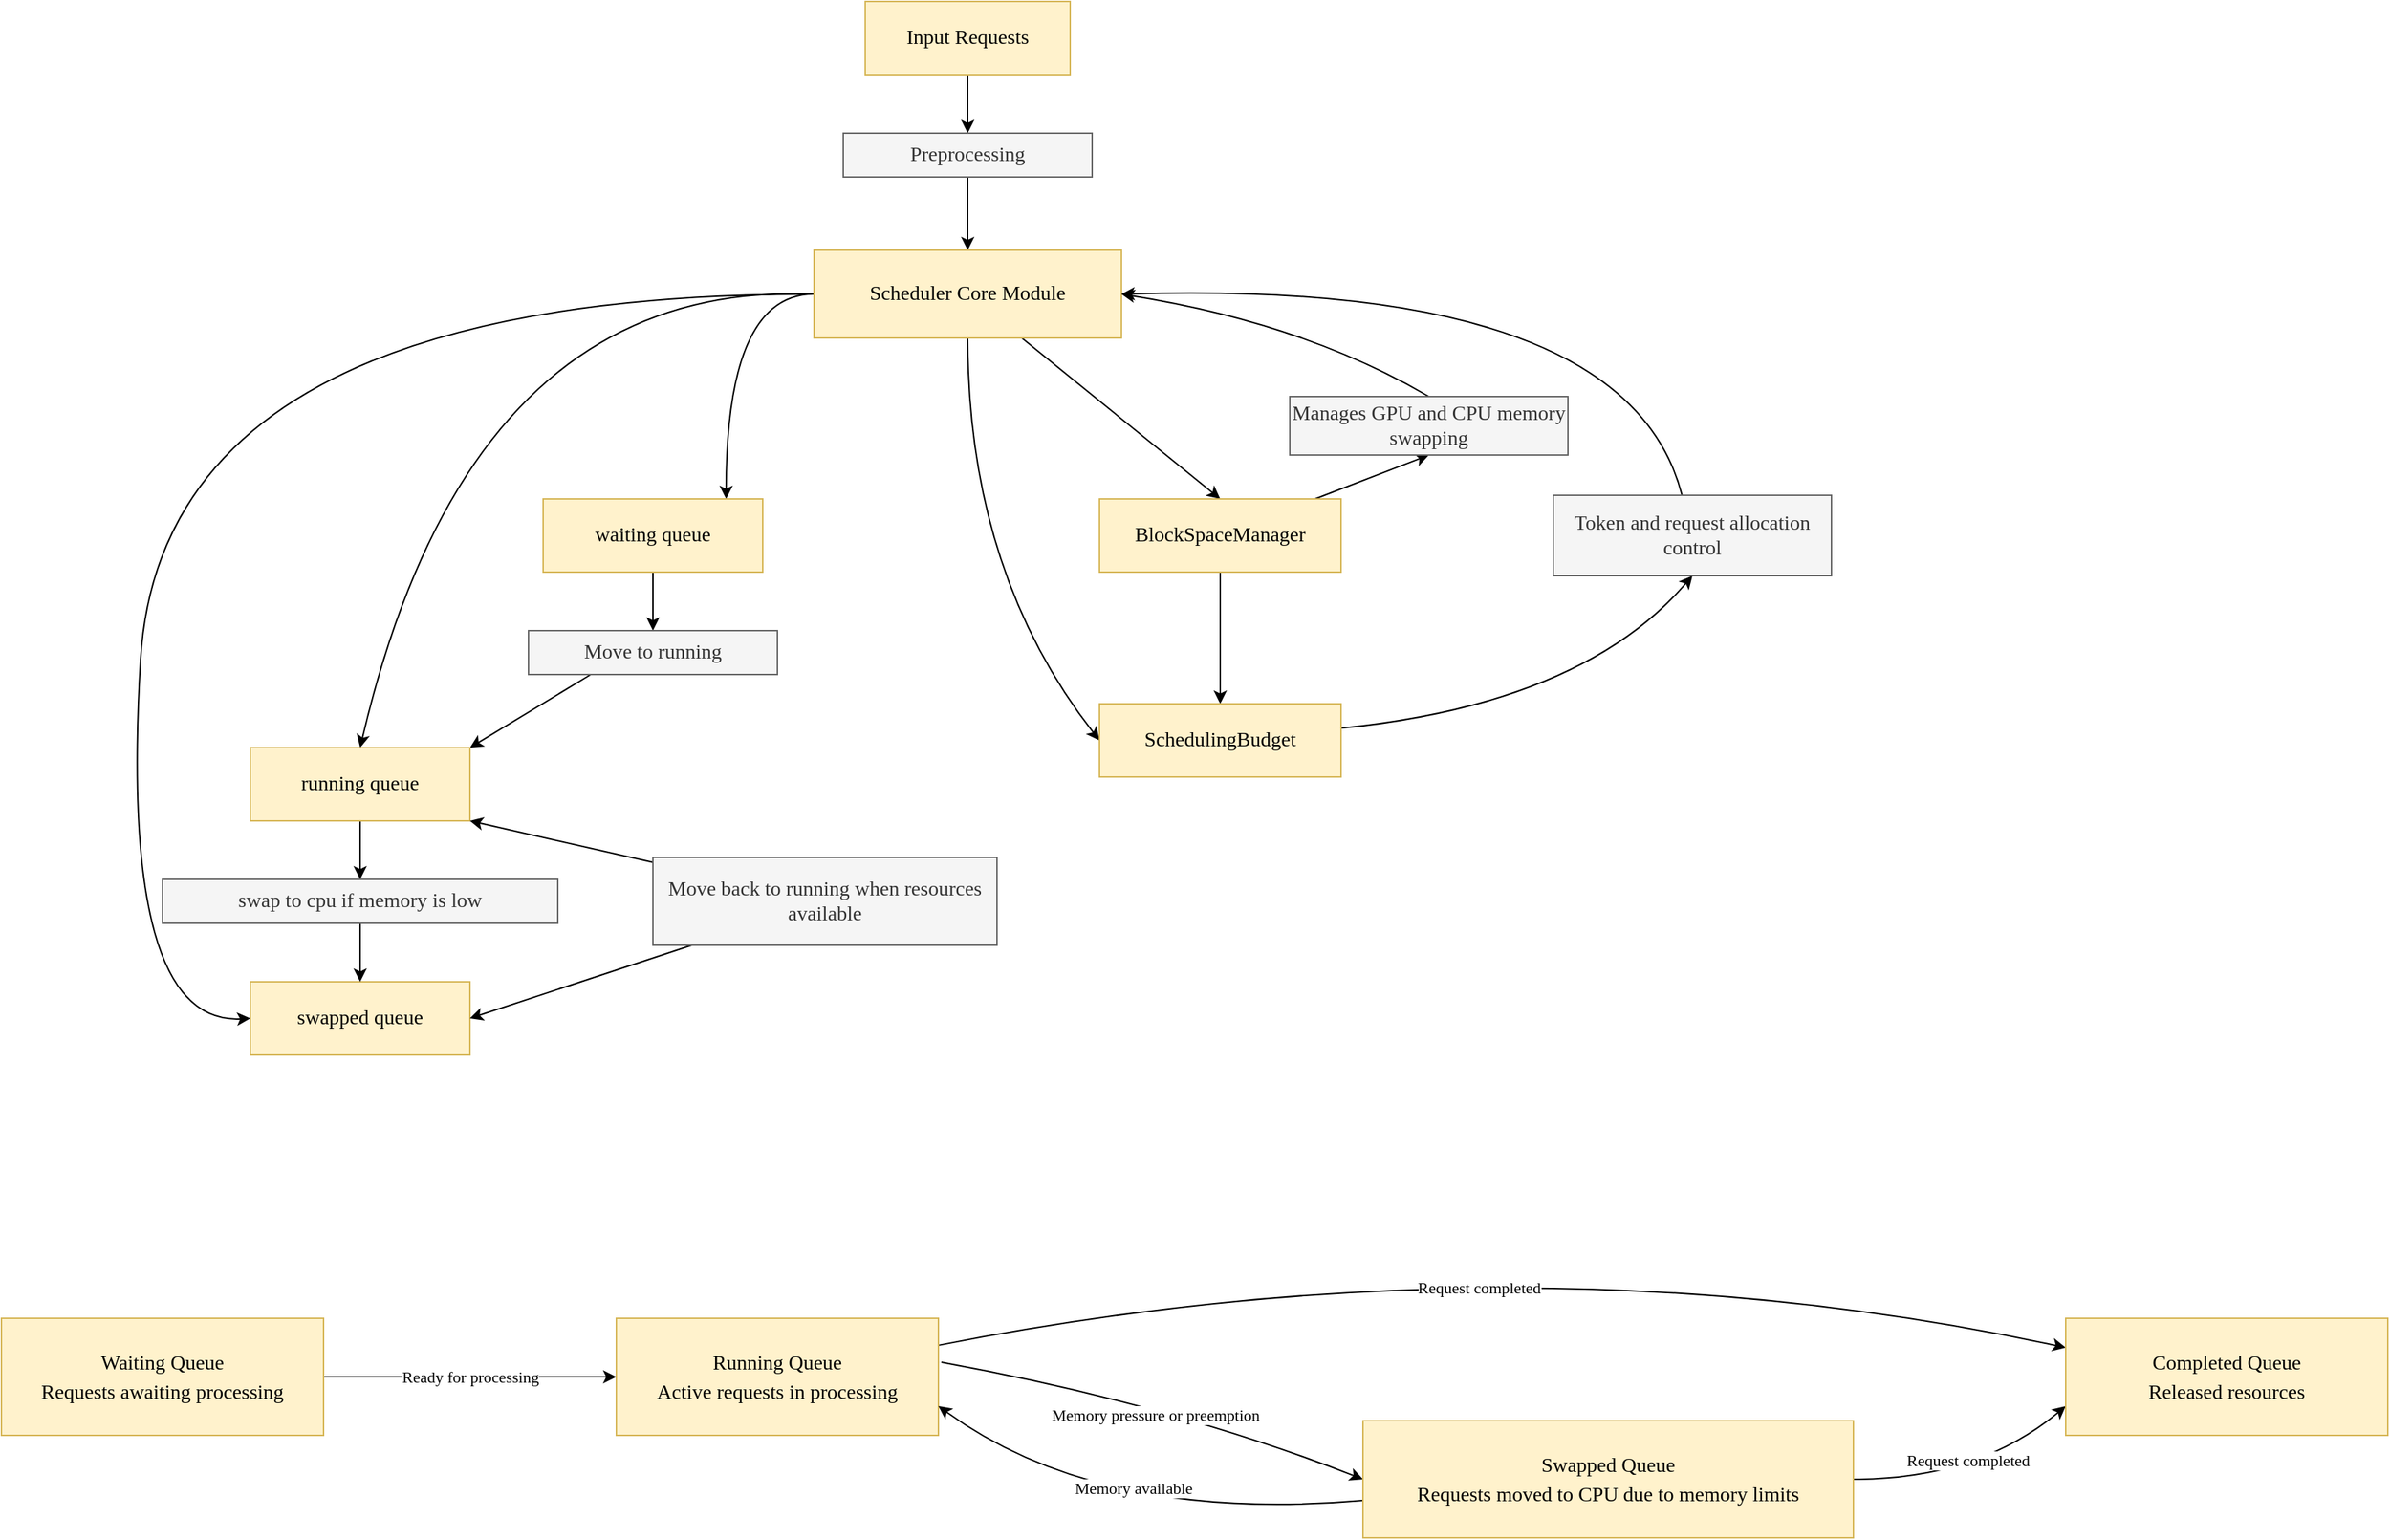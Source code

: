 <mxfile version="13.7.9" type="device"><diagram id="P9wona0D6Or4auTXWZ1-" name="第 1 页"><mxGraphModel dx="1786" dy="951" grid="0" gridSize="10" guides="1" tooltips="1" connect="1" arrows="1" fold="1" page="1" pageScale="1" pageWidth="5000" pageHeight="5000" math="0" shadow="0"><root><mxCell id="0"/><mxCell id="1" parent="0"/><mxCell id="71J4dc7t6lFjmshqOBr2-3" style="edgeStyle=orthogonalEdgeStyle;rounded=0;orthogonalLoop=1;jettySize=auto;html=1;" edge="1" parent="1" source="71J4dc7t6lFjmshqOBr2-1" target="71J4dc7t6lFjmshqOBr2-2"><mxGeometry relative="1" as="geometry"/></mxCell><mxCell id="71J4dc7t6lFjmshqOBr2-1" value="&lt;font face=&quot;Comic Sans MS&quot; style=&quot;font-size: 14px&quot;&gt;Input Requests&lt;/font&gt;" style="rounded=0;whiteSpace=wrap;html=1;fillColor=#fff2cc;strokeColor=#d6b656;" vertex="1" parent="1"><mxGeometry x="690" y="160" width="140" height="50" as="geometry"/></mxCell><mxCell id="71J4dc7t6lFjmshqOBr2-5" style="edgeStyle=orthogonalEdgeStyle;rounded=0;orthogonalLoop=1;jettySize=auto;html=1;entryX=0.5;entryY=0;entryDx=0;entryDy=0;" edge="1" parent="1" source="71J4dc7t6lFjmshqOBr2-2" target="71J4dc7t6lFjmshqOBr2-4"><mxGeometry relative="1" as="geometry"/></mxCell><mxCell id="71J4dc7t6lFjmshqOBr2-2" value="&lt;font face=&quot;Comic Sans MS&quot; style=&quot;font-size: 14px&quot;&gt;Preprocessing&lt;/font&gt;" style="rounded=0;whiteSpace=wrap;html=1;fillColor=#f5f5f5;strokeColor=#666666;fontColor=#333333;" vertex="1" parent="1"><mxGeometry x="675" y="250" width="170" height="30" as="geometry"/></mxCell><mxCell id="71J4dc7t6lFjmshqOBr2-7" style="edgeStyle=orthogonalEdgeStyle;orthogonalLoop=1;jettySize=auto;html=1;curved=1;" edge="1" parent="1" source="71J4dc7t6lFjmshqOBr2-4" target="71J4dc7t6lFjmshqOBr2-6"><mxGeometry relative="1" as="geometry"><Array as="points"><mxPoint x="595" y="360"/></Array></mxGeometry></mxCell><mxCell id="71J4dc7t6lFjmshqOBr2-20" style="edgeStyle=none;curved=1;orthogonalLoop=1;jettySize=auto;html=1;entryX=0.5;entryY=0;entryDx=0;entryDy=0;exitX=0;exitY=0.5;exitDx=0;exitDy=0;" edge="1" parent="1" source="71J4dc7t6lFjmshqOBr2-4" target="71J4dc7t6lFjmshqOBr2-10"><mxGeometry relative="1" as="geometry"><Array as="points"><mxPoint x="420" y="350"/></Array></mxGeometry></mxCell><mxCell id="71J4dc7t6lFjmshqOBr2-21" style="edgeStyle=none;curved=1;orthogonalLoop=1;jettySize=auto;html=1;entryX=0;entryY=0.5;entryDx=0;entryDy=0;" edge="1" parent="1" source="71J4dc7t6lFjmshqOBr2-4" target="71J4dc7t6lFjmshqOBr2-13"><mxGeometry relative="1" as="geometry"><Array as="points"><mxPoint x="210" y="360"/><mxPoint x="180" y="860"/></Array></mxGeometry></mxCell><mxCell id="71J4dc7t6lFjmshqOBr2-25" style="edgeStyle=none;curved=1;orthogonalLoop=1;jettySize=auto;html=1;entryX=0;entryY=0.5;entryDx=0;entryDy=0;" edge="1" parent="1" source="71J4dc7t6lFjmshqOBr2-4" target="71J4dc7t6lFjmshqOBr2-23"><mxGeometry relative="1" as="geometry"><Array as="points"><mxPoint x="760" y="550"/></Array></mxGeometry></mxCell><mxCell id="71J4dc7t6lFjmshqOBr2-26" style="edgeStyle=none;curved=1;orthogonalLoop=1;jettySize=auto;html=1;entryX=0.5;entryY=0;entryDx=0;entryDy=0;" edge="1" parent="1" source="71J4dc7t6lFjmshqOBr2-4" target="71J4dc7t6lFjmshqOBr2-22"><mxGeometry relative="1" as="geometry"/></mxCell><mxCell id="71J4dc7t6lFjmshqOBr2-4" value="&lt;font face=&quot;Comic Sans MS&quot; style=&quot;font-size: 14px&quot;&gt;Scheduler Core Module&lt;/font&gt;" style="rounded=0;whiteSpace=wrap;html=1;fillColor=#fff2cc;strokeColor=#d6b656;" vertex="1" parent="1"><mxGeometry x="655" y="330" width="210" height="60" as="geometry"/></mxCell><mxCell id="71J4dc7t6lFjmshqOBr2-9" style="edgeStyle=orthogonalEdgeStyle;rounded=0;orthogonalLoop=1;jettySize=auto;html=1;" edge="1" parent="1" source="71J4dc7t6lFjmshqOBr2-6" target="71J4dc7t6lFjmshqOBr2-8"><mxGeometry relative="1" as="geometry"/></mxCell><mxCell id="71J4dc7t6lFjmshqOBr2-6" value="&lt;font face=&quot;Comic Sans MS&quot; style=&quot;font-size: 14px&quot;&gt;waiting queue&lt;/font&gt;" style="rounded=0;whiteSpace=wrap;html=1;fillColor=#fff2cc;strokeColor=#d6b656;" vertex="1" parent="1"><mxGeometry x="470" y="500" width="150" height="50" as="geometry"/></mxCell><mxCell id="71J4dc7t6lFjmshqOBr2-12" style="rounded=0;orthogonalLoop=1;jettySize=auto;html=1;entryX=1;entryY=0;entryDx=0;entryDy=0;exitX=0.25;exitY=1;exitDx=0;exitDy=0;" edge="1" parent="1" source="71J4dc7t6lFjmshqOBr2-8" target="71J4dc7t6lFjmshqOBr2-10"><mxGeometry relative="1" as="geometry"/></mxCell><mxCell id="71J4dc7t6lFjmshqOBr2-8" value="&lt;font face=&quot;Comic Sans MS&quot; style=&quot;font-size: 14px&quot;&gt;Move to running&lt;/font&gt;" style="rounded=0;whiteSpace=wrap;html=1;fillColor=#f5f5f5;strokeColor=#666666;fontColor=#333333;" vertex="1" parent="1"><mxGeometry x="460" y="590" width="170" height="30" as="geometry"/></mxCell><mxCell id="71J4dc7t6lFjmshqOBr2-15" style="edgeStyle=none;curved=1;orthogonalLoop=1;jettySize=auto;html=1;" edge="1" parent="1" source="71J4dc7t6lFjmshqOBr2-10" target="71J4dc7t6lFjmshqOBr2-14"><mxGeometry relative="1" as="geometry"/></mxCell><mxCell id="71J4dc7t6lFjmshqOBr2-10" value="&lt;font face=&quot;Comic Sans MS&quot; style=&quot;font-size: 14px&quot;&gt;running queue&lt;/font&gt;" style="rounded=0;whiteSpace=wrap;html=1;fillColor=#fff2cc;strokeColor=#d6b656;" vertex="1" parent="1"><mxGeometry x="270" y="670" width="150" height="50" as="geometry"/></mxCell><mxCell id="71J4dc7t6lFjmshqOBr2-13" value="&lt;font face=&quot;Comic Sans MS&quot;&gt;&lt;span style=&quot;font-size: 14px&quot;&gt;swapped queue&lt;/span&gt;&lt;/font&gt;" style="rounded=0;whiteSpace=wrap;html=1;fillColor=#fff2cc;strokeColor=#d6b656;" vertex="1" parent="1"><mxGeometry x="270" y="830" width="150" height="50" as="geometry"/></mxCell><mxCell id="71J4dc7t6lFjmshqOBr2-16" style="edgeStyle=none;curved=1;orthogonalLoop=1;jettySize=auto;html=1;" edge="1" parent="1" source="71J4dc7t6lFjmshqOBr2-14" target="71J4dc7t6lFjmshqOBr2-13"><mxGeometry relative="1" as="geometry"/></mxCell><mxCell id="71J4dc7t6lFjmshqOBr2-14" value="&lt;font face=&quot;Comic Sans MS&quot; style=&quot;font-size: 14px&quot;&gt;swap to cpu if memory is low&lt;/font&gt;" style="rounded=0;whiteSpace=wrap;html=1;fillColor=#f5f5f5;strokeColor=#666666;fontColor=#333333;" vertex="1" parent="1"><mxGeometry x="210" y="760" width="270" height="30" as="geometry"/></mxCell><mxCell id="71J4dc7t6lFjmshqOBr2-18" style="edgeStyle=none;curved=1;orthogonalLoop=1;jettySize=auto;html=1;entryX=1;entryY=0.5;entryDx=0;entryDy=0;" edge="1" parent="1" source="71J4dc7t6lFjmshqOBr2-17" target="71J4dc7t6lFjmshqOBr2-13"><mxGeometry relative="1" as="geometry"/></mxCell><mxCell id="71J4dc7t6lFjmshqOBr2-19" style="edgeStyle=none;curved=1;orthogonalLoop=1;jettySize=auto;html=1;entryX=1;entryY=1;entryDx=0;entryDy=0;" edge="1" parent="1" source="71J4dc7t6lFjmshqOBr2-17" target="71J4dc7t6lFjmshqOBr2-10"><mxGeometry relative="1" as="geometry"/></mxCell><mxCell id="71J4dc7t6lFjmshqOBr2-17" value="&lt;font face=&quot;Comic Sans MS&quot; style=&quot;font-size: 14px&quot;&gt;Move back to running when resources available&lt;/font&gt;" style="rounded=0;whiteSpace=wrap;html=1;fillColor=#f5f5f5;strokeColor=#666666;fontColor=#333333;" vertex="1" parent="1"><mxGeometry x="545" y="745" width="235" height="60" as="geometry"/></mxCell><mxCell id="71J4dc7t6lFjmshqOBr2-27" style="edgeStyle=none;curved=1;orthogonalLoop=1;jettySize=auto;html=1;" edge="1" parent="1" source="71J4dc7t6lFjmshqOBr2-22" target="71J4dc7t6lFjmshqOBr2-23"><mxGeometry relative="1" as="geometry"/></mxCell><mxCell id="71J4dc7t6lFjmshqOBr2-28" style="edgeStyle=none;curved=1;orthogonalLoop=1;jettySize=auto;html=1;entryX=0.5;entryY=1;entryDx=0;entryDy=0;" edge="1" parent="1" source="71J4dc7t6lFjmshqOBr2-22" target="71J4dc7t6lFjmshqOBr2-24"><mxGeometry relative="1" as="geometry"/></mxCell><mxCell id="71J4dc7t6lFjmshqOBr2-22" value="&lt;font face=&quot;Comic Sans MS&quot; style=&quot;font-size: 14px&quot;&gt;BlockSpaceManager&lt;/font&gt;" style="rounded=0;whiteSpace=wrap;html=1;fillColor=#fff2cc;strokeColor=#d6b656;" vertex="1" parent="1"><mxGeometry x="850" y="500" width="165" height="50" as="geometry"/></mxCell><mxCell id="71J4dc7t6lFjmshqOBr2-31" style="edgeStyle=none;curved=1;orthogonalLoop=1;jettySize=auto;html=1;entryX=0.5;entryY=1;entryDx=0;entryDy=0;" edge="1" parent="1" source="71J4dc7t6lFjmshqOBr2-23" target="71J4dc7t6lFjmshqOBr2-30"><mxGeometry relative="1" as="geometry"><Array as="points"><mxPoint x="1180" y="640"/></Array></mxGeometry></mxCell><mxCell id="71J4dc7t6lFjmshqOBr2-23" value="&lt;font face=&quot;Comic Sans MS&quot; style=&quot;font-size: 14px&quot;&gt;SchedulingBudget&lt;/font&gt;" style="rounded=0;whiteSpace=wrap;html=1;fillColor=#fff2cc;strokeColor=#d6b656;" vertex="1" parent="1"><mxGeometry x="850" y="640" width="165" height="50" as="geometry"/></mxCell><mxCell id="71J4dc7t6lFjmshqOBr2-29" style="edgeStyle=none;curved=1;orthogonalLoop=1;jettySize=auto;html=1;entryX=1;entryY=0.5;entryDx=0;entryDy=0;exitX=0.5;exitY=0;exitDx=0;exitDy=0;" edge="1" parent="1" source="71J4dc7t6lFjmshqOBr2-24" target="71J4dc7t6lFjmshqOBr2-4"><mxGeometry relative="1" as="geometry"><Array as="points"><mxPoint x="990" y="380"/></Array></mxGeometry></mxCell><mxCell id="71J4dc7t6lFjmshqOBr2-24" value="&lt;font face=&quot;Comic Sans MS&quot; style=&quot;font-size: 14px&quot;&gt;Manages GPU and CPU memory swapping&lt;/font&gt;" style="rounded=0;whiteSpace=wrap;html=1;fillColor=#f5f5f5;strokeColor=#666666;fontColor=#333333;" vertex="1" parent="1"><mxGeometry x="980" y="430" width="190" height="40" as="geometry"/></mxCell><mxCell id="71J4dc7t6lFjmshqOBr2-32" style="edgeStyle=none;curved=1;orthogonalLoop=1;jettySize=auto;html=1;entryX=1;entryY=0.5;entryDx=0;entryDy=0;" edge="1" parent="1" source="71J4dc7t6lFjmshqOBr2-30" target="71J4dc7t6lFjmshqOBr2-4"><mxGeometry relative="1" as="geometry"><Array as="points"><mxPoint x="1210" y="350"/></Array></mxGeometry></mxCell><mxCell id="71J4dc7t6lFjmshqOBr2-30" value="&lt;font face=&quot;Comic Sans MS&quot; style=&quot;font-size: 14px&quot;&gt;Token and request allocation control&lt;/font&gt;" style="rounded=0;whiteSpace=wrap;html=1;fillColor=#f5f5f5;strokeColor=#666666;fontColor=#333333;" vertex="1" parent="1"><mxGeometry x="1160" y="497.5" width="190" height="55" as="geometry"/></mxCell><mxCell id="71J4dc7t6lFjmshqOBr2-35" value="&lt;font face=&quot;Comic Sans MS&quot;&gt;Ready for processing&lt;/font&gt;" style="edgeStyle=none;curved=1;orthogonalLoop=1;jettySize=auto;html=1;" edge="1" parent="1" source="71J4dc7t6lFjmshqOBr2-33" target="71J4dc7t6lFjmshqOBr2-34"><mxGeometry relative="1" as="geometry"/></mxCell><mxCell id="71J4dc7t6lFjmshqOBr2-33" value="&lt;font face=&quot;Comic Sans MS&quot;&gt;&lt;span style=&quot;font-size: 14px ; line-height: 140%&quot;&gt;Waiting Queue&lt;br&gt;Requests awaiting processing&lt;br&gt;&lt;/span&gt;&lt;/font&gt;" style="rounded=0;whiteSpace=wrap;html=1;fillColor=#fff2cc;strokeColor=#d6b656;" vertex="1" parent="1"><mxGeometry x="100" y="1060" width="220" height="80" as="geometry"/></mxCell><mxCell id="71J4dc7t6lFjmshqOBr2-37" style="edgeStyle=none;curved=1;orthogonalLoop=1;jettySize=auto;html=1;entryX=0;entryY=0.5;entryDx=0;entryDy=0;exitX=1.009;exitY=0.375;exitDx=0;exitDy=0;exitPerimeter=0;" edge="1" parent="1" source="71J4dc7t6lFjmshqOBr2-34" target="71J4dc7t6lFjmshqOBr2-36"><mxGeometry relative="1" as="geometry"><Array as="points"><mxPoint x="900" y="1119"/></Array></mxGeometry></mxCell><mxCell id="71J4dc7t6lFjmshqOBr2-38" value="&lt;font face=&quot;Comic Sans MS&quot;&gt;Memory pressure or preemption&lt;/font&gt;" style="edgeLabel;html=1;align=center;verticalAlign=middle;resizable=0;points=[];" vertex="1" connectable="0" parent="71J4dc7t6lFjmshqOBr2-37"><mxGeometry x="-0.0" y="-9" relative="1" as="geometry"><mxPoint as="offset"/></mxGeometry></mxCell><mxCell id="71J4dc7t6lFjmshqOBr2-44" style="edgeStyle=none;curved=1;orthogonalLoop=1;jettySize=auto;html=1;entryX=0;entryY=0.25;entryDx=0;entryDy=0;" edge="1" parent="1" source="71J4dc7t6lFjmshqOBr2-34" target="71J4dc7t6lFjmshqOBr2-41"><mxGeometry relative="1" as="geometry"><Array as="points"><mxPoint x="1140" y="1000"/></Array></mxGeometry></mxCell><mxCell id="71J4dc7t6lFjmshqOBr2-45" value="&lt;font face=&quot;Comic Sans MS&quot;&gt;Request completed&lt;/font&gt;" style="edgeLabel;html=1;align=center;verticalAlign=middle;resizable=0;points=[];" vertex="1" connectable="0" parent="71J4dc7t6lFjmshqOBr2-44"><mxGeometry x="-0.059" y="-32" relative="1" as="geometry"><mxPoint as="offset"/></mxGeometry></mxCell><mxCell id="71J4dc7t6lFjmshqOBr2-34" value="&lt;font face=&quot;Comic Sans MS&quot;&gt;&lt;span style=&quot;font-size: 14px ; line-height: 140%&quot;&gt;Running Queue&lt;br&gt;Active requests in processing&lt;br&gt;&lt;/span&gt;&lt;/font&gt;" style="rounded=0;whiteSpace=wrap;html=1;fillColor=#fff2cc;strokeColor=#d6b656;" vertex="1" parent="1"><mxGeometry x="520" y="1060" width="220" height="80" as="geometry"/></mxCell><mxCell id="71J4dc7t6lFjmshqOBr2-39" style="edgeStyle=none;curved=1;orthogonalLoop=1;jettySize=auto;html=1;entryX=1;entryY=0.75;entryDx=0;entryDy=0;" edge="1" parent="1" source="71J4dc7t6lFjmshqOBr2-36" target="71J4dc7t6lFjmshqOBr2-34"><mxGeometry relative="1" as="geometry"><mxPoint x="760" y="1300" as="targetPoint"/><Array as="points"><mxPoint x="850" y="1200"/></Array></mxGeometry></mxCell><mxCell id="71J4dc7t6lFjmshqOBr2-40" value="&lt;font face=&quot;Comic Sans MS&quot;&gt;Memory available&lt;/font&gt;" style="edgeLabel;html=1;align=center;verticalAlign=middle;resizable=0;points=[];" vertex="1" connectable="0" parent="71J4dc7t6lFjmshqOBr2-39"><mxGeometry x="-0.017" y="-22" relative="1" as="geometry"><mxPoint as="offset"/></mxGeometry></mxCell><mxCell id="71J4dc7t6lFjmshqOBr2-42" style="edgeStyle=none;curved=1;orthogonalLoop=1;jettySize=auto;html=1;entryX=0;entryY=0.75;entryDx=0;entryDy=0;" edge="1" parent="1" source="71J4dc7t6lFjmshqOBr2-36" target="71J4dc7t6lFjmshqOBr2-41"><mxGeometry relative="1" as="geometry"><Array as="points"><mxPoint x="1450" y="1170"/></Array></mxGeometry></mxCell><mxCell id="71J4dc7t6lFjmshqOBr2-43" value="&lt;font face=&quot;Comic Sans MS&quot;&gt;Request completed&lt;/font&gt;" style="edgeLabel;html=1;align=center;verticalAlign=middle;resizable=0;points=[];" vertex="1" connectable="0" parent="71J4dc7t6lFjmshqOBr2-42"><mxGeometry x="-0.043" y="13" relative="1" as="geometry"><mxPoint as="offset"/></mxGeometry></mxCell><mxCell id="71J4dc7t6lFjmshqOBr2-36" value="&lt;font face=&quot;Comic Sans MS&quot;&gt;&lt;span style=&quot;font-size: 14px ; line-height: 140%&quot;&gt;Swapped Queue&lt;br&gt;Requests moved to CPU due to memory limits&lt;br&gt;&lt;/span&gt;&lt;/font&gt;" style="rounded=0;whiteSpace=wrap;html=1;fillColor=#fff2cc;strokeColor=#d6b656;" vertex="1" parent="1"><mxGeometry x="1030" y="1130" width="335" height="80" as="geometry"/></mxCell><mxCell id="71J4dc7t6lFjmshqOBr2-41" value="&lt;font face=&quot;Comic Sans MS&quot;&gt;&lt;span style=&quot;font-size: 14px ; line-height: 140%&quot;&gt;Completed Queue&lt;br&gt;Released resources&lt;br&gt;&lt;/span&gt;&lt;/font&gt;" style="rounded=0;whiteSpace=wrap;html=1;fillColor=#fff2cc;strokeColor=#d6b656;" vertex="1" parent="1"><mxGeometry x="1510" y="1060" width="220" height="80" as="geometry"/></mxCell></root></mxGraphModel></diagram></mxfile>